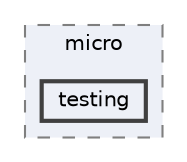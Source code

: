 digraph "Arduino/GetStartedWithMachineLearningOnArduino/tflite-micro-main/tensorflow/lite/micro/testing"
{
 // LATEX_PDF_SIZE
  bgcolor="transparent";
  edge [fontname=Helvetica,fontsize=10,labelfontname=Helvetica,labelfontsize=10];
  node [fontname=Helvetica,fontsize=10,shape=box,height=0.2,width=0.4];
  compound=true
  subgraph clusterdir_b8cffeb19aff853b8801b5d330607df8 {
    graph [ bgcolor="#edf0f7", pencolor="grey50", label="micro", fontname=Helvetica,fontsize=10 style="filled,dashed", URL="dir_b8cffeb19aff853b8801b5d330607df8.html",tooltip=""]
  dir_470971d43bc71e7f55bec04deac8e7a7 [label="testing", fillcolor="#edf0f7", color="grey25", style="filled,bold", URL="dir_470971d43bc71e7f55bec04deac8e7a7.html",tooltip=""];
  }
}

